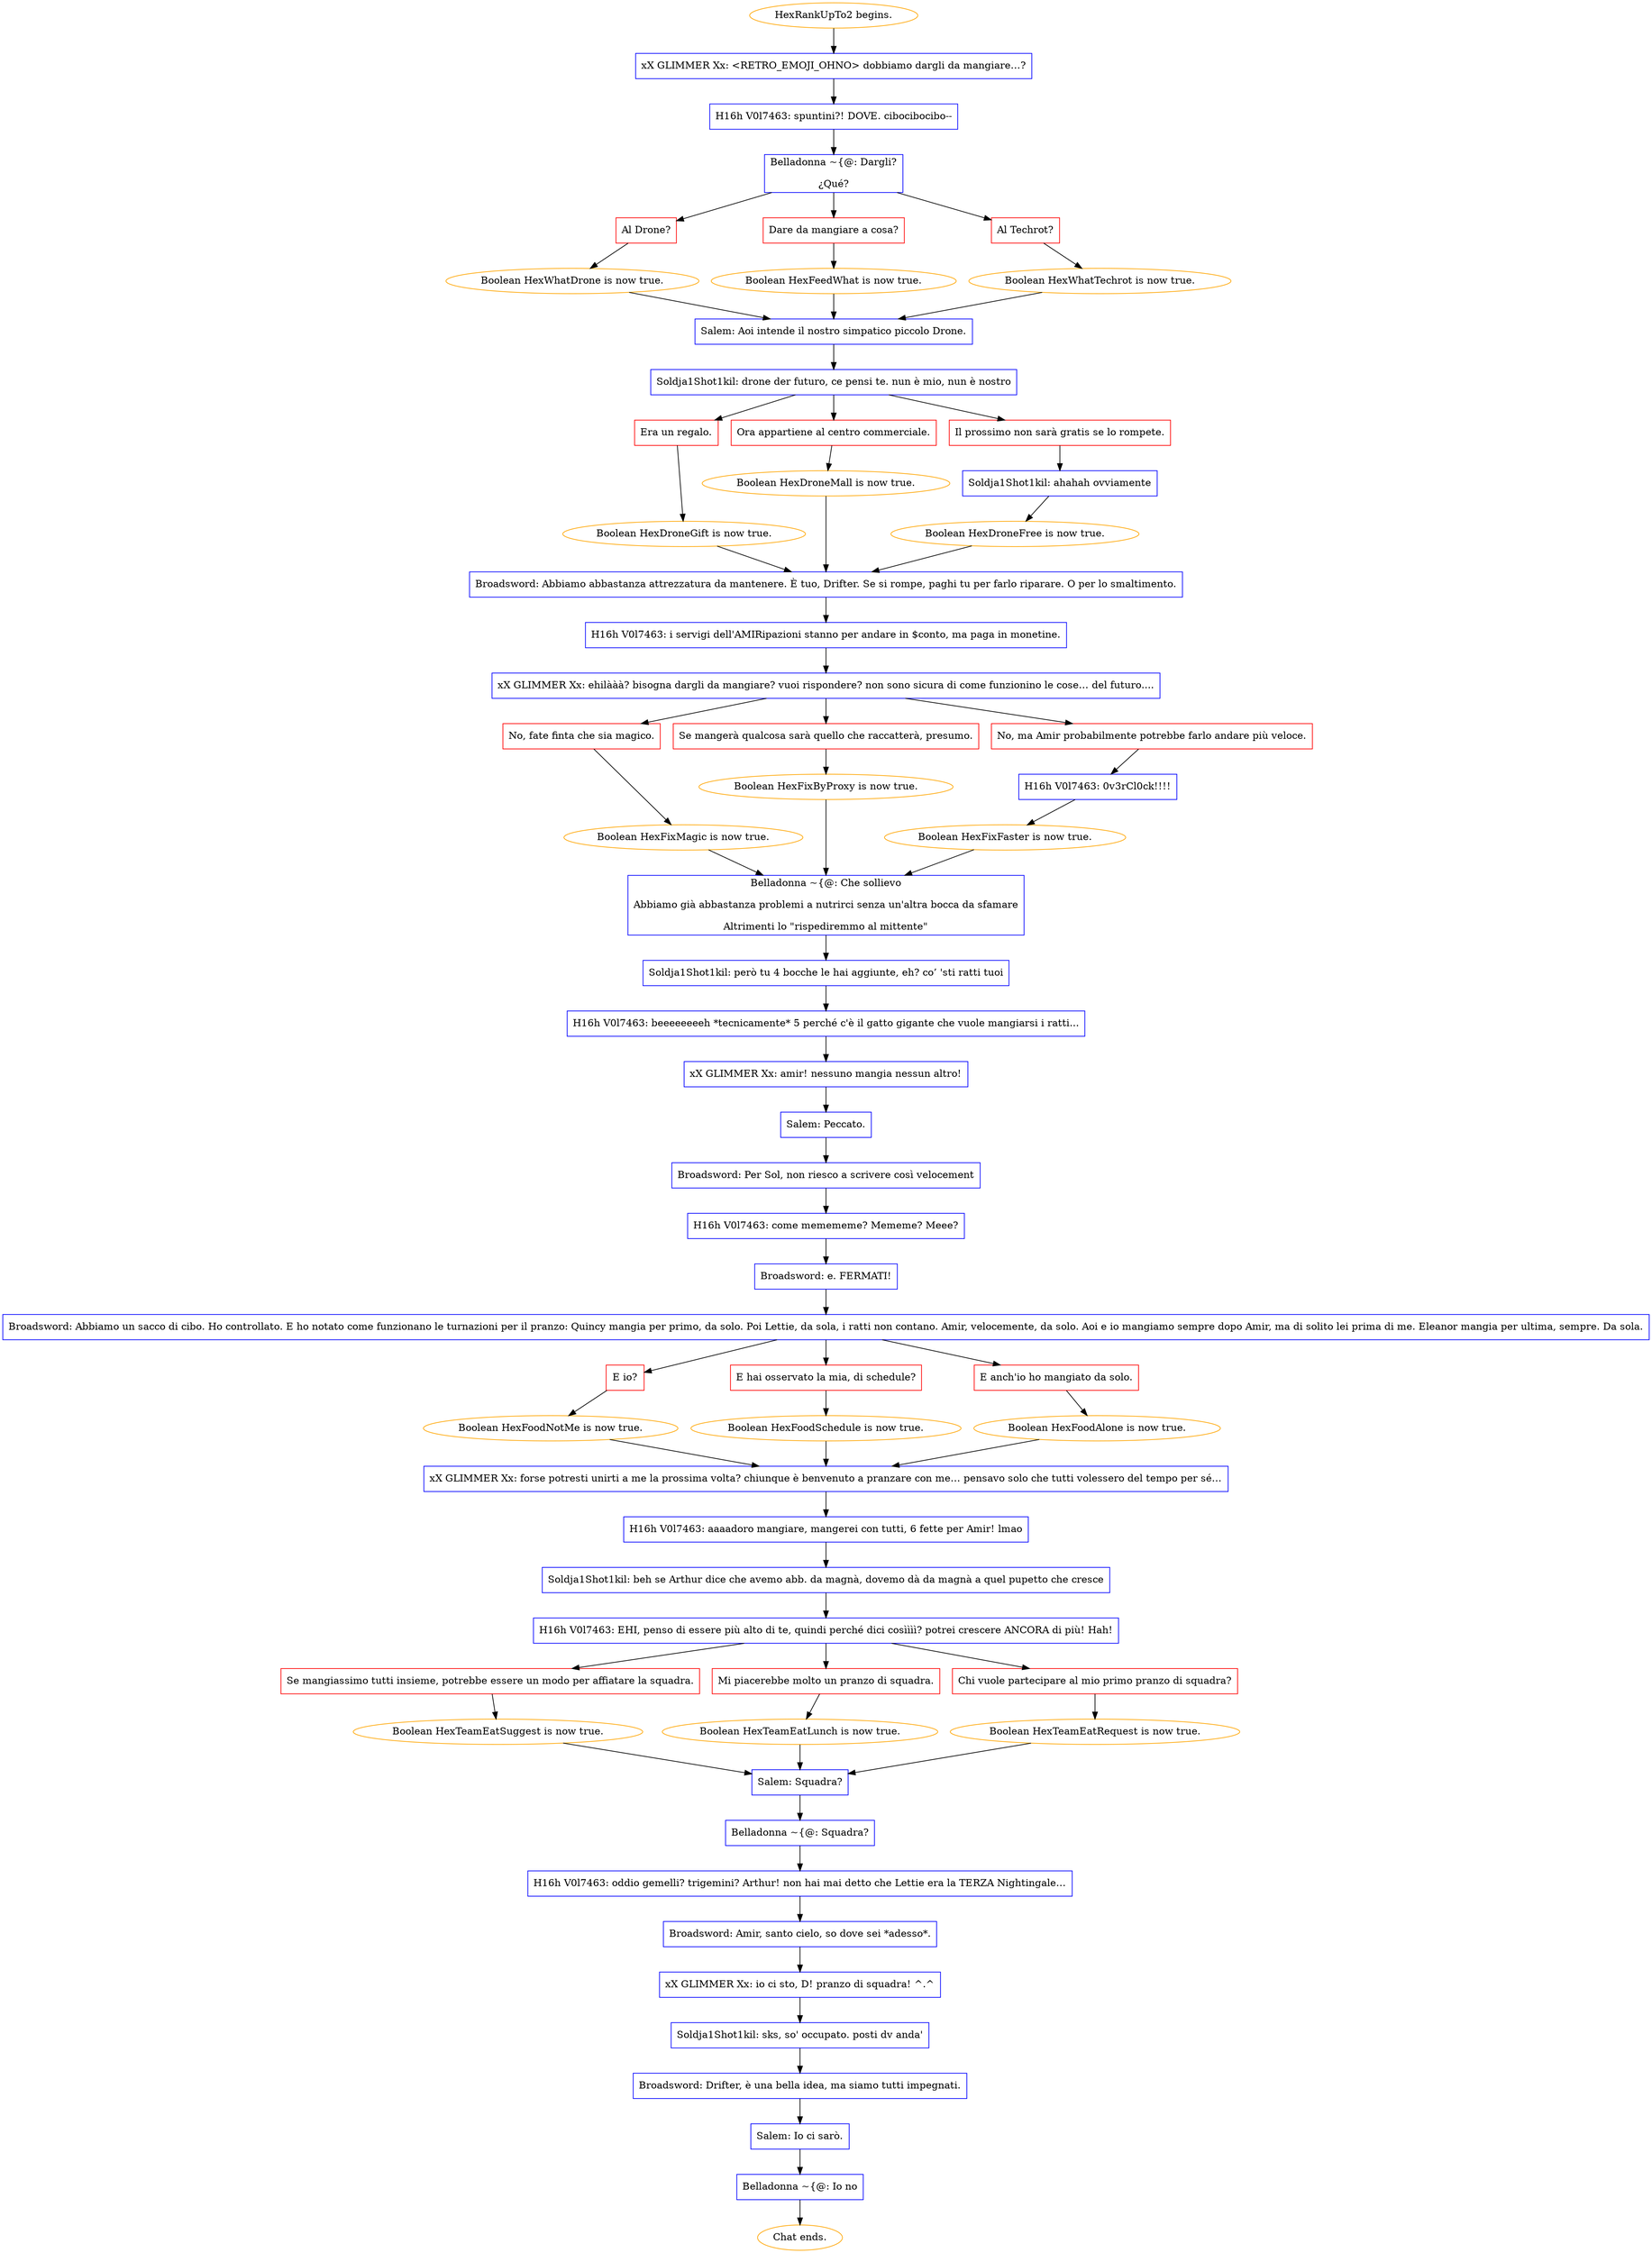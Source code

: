 digraph {
	"HexRankUpTo2 begins." [color=orange];
		"HexRankUpTo2 begins." -> j429218173;
	j429218173 [label="xX GLIMMER Xx: <RETRO_EMOJI_OHNO> dobbiamo dargli da mangiare…?",shape=box,color=blue];
		j429218173 -> j4218450366;
	j4218450366 [label="H16h V0l7463: spuntini?! DOVE. cibocibocibo--",shape=box,color=blue];
		j4218450366 -> j4102418618;
	j4102418618 [label="Belladonna ~{@: Dargli?
¿Qué?",shape=box,color=blue];
		j4102418618 -> j3917105727;
		j4102418618 -> j1444818931;
		j4102418618 -> j2026000089;
	j3917105727 [label="Al Drone?",shape=box,color=red];
		j3917105727 -> j4215940020;
	j1444818931 [label="Dare da mangiare a cosa?",shape=box,color=red];
		j1444818931 -> j2587133228;
	j2026000089 [label="Al Techrot?",shape=box,color=red];
		j2026000089 -> j3651155191;
	j4215940020 [label="Boolean HexWhatDrone is now true.",color=orange];
		j4215940020 -> j2512778603;
	j2587133228 [label="Boolean HexFeedWhat is now true.",color=orange];
		j2587133228 -> j2512778603;
	j3651155191 [label="Boolean HexWhatTechrot is now true.",color=orange];
		j3651155191 -> j2512778603;
	j2512778603 [label="Salem: Aoi intende il nostro simpatico piccolo Drone.",shape=box,color=blue];
		j2512778603 -> j3302242403;
	j3302242403 [label="Soldja1Shot1kil: drone der futuro, ce pensi te. nun è mio, nun è nostro",shape=box,color=blue];
		j3302242403 -> j3671955629;
		j3302242403 -> j729647644;
		j3302242403 -> j2874478763;
	j3671955629 [label="Era un regalo.",shape=box,color=red];
		j3671955629 -> j2919560329;
	j729647644 [label="Ora appartiene al centro commerciale.",shape=box,color=red];
		j729647644 -> j652201700;
	j2874478763 [label="Il prossimo non sarà gratis se lo rompete.",shape=box,color=red];
		j2874478763 -> j3695026089;
	j2919560329 [label="Boolean HexDroneGift is now true.",color=orange];
		j2919560329 -> j3362815760;
	j652201700 [label="Boolean HexDroneMall is now true.",color=orange];
		j652201700 -> j3362815760;
	j3695026089 [label="Soldja1Shot1kil: ahahah ovviamente",shape=box,color=blue];
		j3695026089 -> j3030778400;
	j3362815760 [label="Broadsword: Abbiamo abbastanza attrezzatura da mantenere. È tuo, Drifter. Se si rompe, paghi tu per farlo riparare. O per lo smaltimento.",shape=box,color=blue];
		j3362815760 -> j1720146484;
	j3030778400 [label="Boolean HexDroneFree is now true.",color=orange];
		j3030778400 -> j3362815760;
	j1720146484 [label="H16h V0l7463: i servigi dell'AMIRipazioni stanno per andare in $conto, ma paga in monetine.",shape=box,color=blue];
		j1720146484 -> j2212759975;
	j2212759975 [label="xX GLIMMER Xx: ehilààà? bisogna dargli da mangiare? vuoi rispondere? non sono sicura di come funzionino le cose… del futuro....",shape=box,color=blue];
		j2212759975 -> j1523549417;
		j2212759975 -> j3804151479;
		j2212759975 -> j377571086;
	j1523549417 [label="No, fate finta che sia magico.",shape=box,color=red];
		j1523549417 -> j596505422;
	j3804151479 [label="Se mangerà qualcosa sarà quello che raccatterà, presumo.",shape=box,color=red];
		j3804151479 -> j2625094376;
	j377571086 [label="No, ma Amir probabilmente potrebbe farlo andare più veloce.",shape=box,color=red];
		j377571086 -> j1407725308;
	j596505422 [label="Boolean HexFixMagic is now true.",color=orange];
		j596505422 -> j1102970535;
	j2625094376 [label="Boolean HexFixByProxy is now true.",color=orange];
		j2625094376 -> j1102970535;
	j1407725308 [label="H16h V0l7463: 0v3rCl0ck!!!!",shape=box,color=blue];
		j1407725308 -> j2392343884;
	j1102970535 [label="Belladonna ~{@: Che sollievo
Abbiamo già abbastanza problemi a nutrirci senza un'altra bocca da sfamare
Altrimenti lo \"rispediremmo al mittente\"",shape=box,color=blue];
		j1102970535 -> j3164877192;
	j2392343884 [label="Boolean HexFixFaster is now true.",color=orange];
		j2392343884 -> j1102970535;
	j3164877192 [label="Soldja1Shot1kil: però tu 4 bocche le hai aggiunte, eh? co’ 'sti ratti tuoi",shape=box,color=blue];
		j3164877192 -> j202726475;
	j202726475 [label="H16h V0l7463: beeeeeeeeh *tecnicamente* 5 perché c'è il gatto gigante che vuole mangiarsi i ratti...",shape=box,color=blue];
		j202726475 -> j4201634157;
	j4201634157 [label="xX GLIMMER Xx: amir! nessuno mangia nessun altro!",shape=box,color=blue];
		j4201634157 -> j305473295;
	j305473295 [label="Salem: Peccato.",shape=box,color=blue];
		j305473295 -> j172969347;
	j172969347 [label="Broadsword: Per Sol, non riesco a scrivere così velocement",shape=box,color=blue];
		j172969347 -> j3951894055;
	j3951894055 [label="H16h V0l7463: come memememe? Mememe? Meee?",shape=box,color=blue];
		j3951894055 -> j4227606765;
	j4227606765 [label="Broadsword: e. FERMATI!",shape=box,color=blue];
		j4227606765 -> j3684201340;
	j3684201340 [label="Broadsword: Abbiamo un sacco di cibo. Ho controllato. E ho notato come funzionano le turnazioni per il pranzo: Quincy mangia per primo, da solo. Poi Lettie, da sola, i ratti non contano. Amir, velocemente, da solo. Aoi e io mangiamo sempre dopo Amir, ma di solito lei prima di me. Eleanor mangia per ultima, sempre. Da sola.",shape=box,color=blue];
		j3684201340 -> j782053455;
		j3684201340 -> j4146943084;
		j3684201340 -> j3949556491;
	j782053455 [label="E io?",shape=box,color=red];
		j782053455 -> j963044987;
	j4146943084 [label="E hai osservato la mia, di schedule?",shape=box,color=red];
		j4146943084 -> j3069072502;
	j3949556491 [label="E anch'io ho mangiato da solo.",shape=box,color=red];
		j3949556491 -> j2412745548;
	j963044987 [label="Boolean HexFoodNotMe is now true.",color=orange];
		j963044987 -> j2361832821;
	j3069072502 [label="Boolean HexFoodSchedule is now true.",color=orange];
		j3069072502 -> j2361832821;
	j2412745548 [label="Boolean HexFoodAlone is now true.",color=orange];
		j2412745548 -> j2361832821;
	j2361832821 [label="xX GLIMMER Xx: forse potresti unirti a me la prossima volta? chiunque è benvenuto a pranzare con me… pensavo solo che tutti volessero del tempo per sé…",shape=box,color=blue];
		j2361832821 -> j3867342566;
	j3867342566 [label="H16h V0l7463: aaaadoro mangiare, mangerei con tutti, 6 fette per Amir! lmao",shape=box,color=blue];
		j3867342566 -> j3342841488;
	j3342841488 [label="Soldja1Shot1kil: beh se Arthur dice che avemo abb. da magnà, dovemo dà da magnà a quel pupetto che cresce",shape=box,color=blue];
		j3342841488 -> j2549245947;
	j2549245947 [label="H16h V0l7463: EHI, penso di essere più alto di te, quindi perché dici cosìììì? potrei crescere ANCORA di più! Hah!",shape=box,color=blue];
		j2549245947 -> j2589726605;
		j2549245947 -> j4099181595;
		j2549245947 -> j2743138130;
	j2589726605 [label="Se mangiassimo tutti insieme, potrebbe essere un modo per affiatare la squadra.",shape=box,color=red];
		j2589726605 -> j3650951184;
	j4099181595 [label="Mi piacerebbe molto un pranzo di squadra.",shape=box,color=red];
		j4099181595 -> j3674773231;
	j2743138130 [label="Chi vuole partecipare al mio primo pranzo di squadra?",shape=box,color=red];
		j2743138130 -> j39013985;
	j3650951184 [label="Boolean HexTeamEatSuggest is now true.",color=orange];
		j3650951184 -> j1446592201;
	j3674773231 [label="Boolean HexTeamEatLunch is now true.",color=orange];
		j3674773231 -> j1446592201;
	j39013985 [label="Boolean HexTeamEatRequest is now true.",color=orange];
		j39013985 -> j1446592201;
	j1446592201 [label="Salem: Squadra?",shape=box,color=blue];
		j1446592201 -> j1561328979;
	j1561328979 [label="Belladonna ~{@: Squadra?",shape=box,color=blue];
		j1561328979 -> j1425396215;
	j1425396215 [label="H16h V0l7463: oddio gemelli? trigemini? Arthur! non hai mai detto che Lettie era la TERZA Nightingale…",shape=box,color=blue];
		j1425396215 -> j698605334;
	j698605334 [label="Broadsword: Amir, santo cielo, so dove sei *adesso*.",shape=box,color=blue];
		j698605334 -> j3602766119;
	j3602766119 [label="xX GLIMMER Xx: io ci sto, D! pranzo di squadra! ^.^",shape=box,color=blue];
		j3602766119 -> j1428584292;
	j1428584292 [label="Soldja1Shot1kil: sks, so' occupato. posti dv anda'",shape=box,color=blue];
		j1428584292 -> j1106866846;
	j1106866846 [label="Broadsword: Drifter, è una bella idea, ma siamo tutti impegnati.",shape=box,color=blue];
		j1106866846 -> j1042298692;
	j1042298692 [label="Salem: Io ci sarò.",shape=box,color=blue];
		j1042298692 -> j483129128;
	j483129128 [label="Belladonna ~{@: Io no",shape=box,color=blue];
		j483129128 -> "Chat ends.";
	"Chat ends." [color=orange];
}